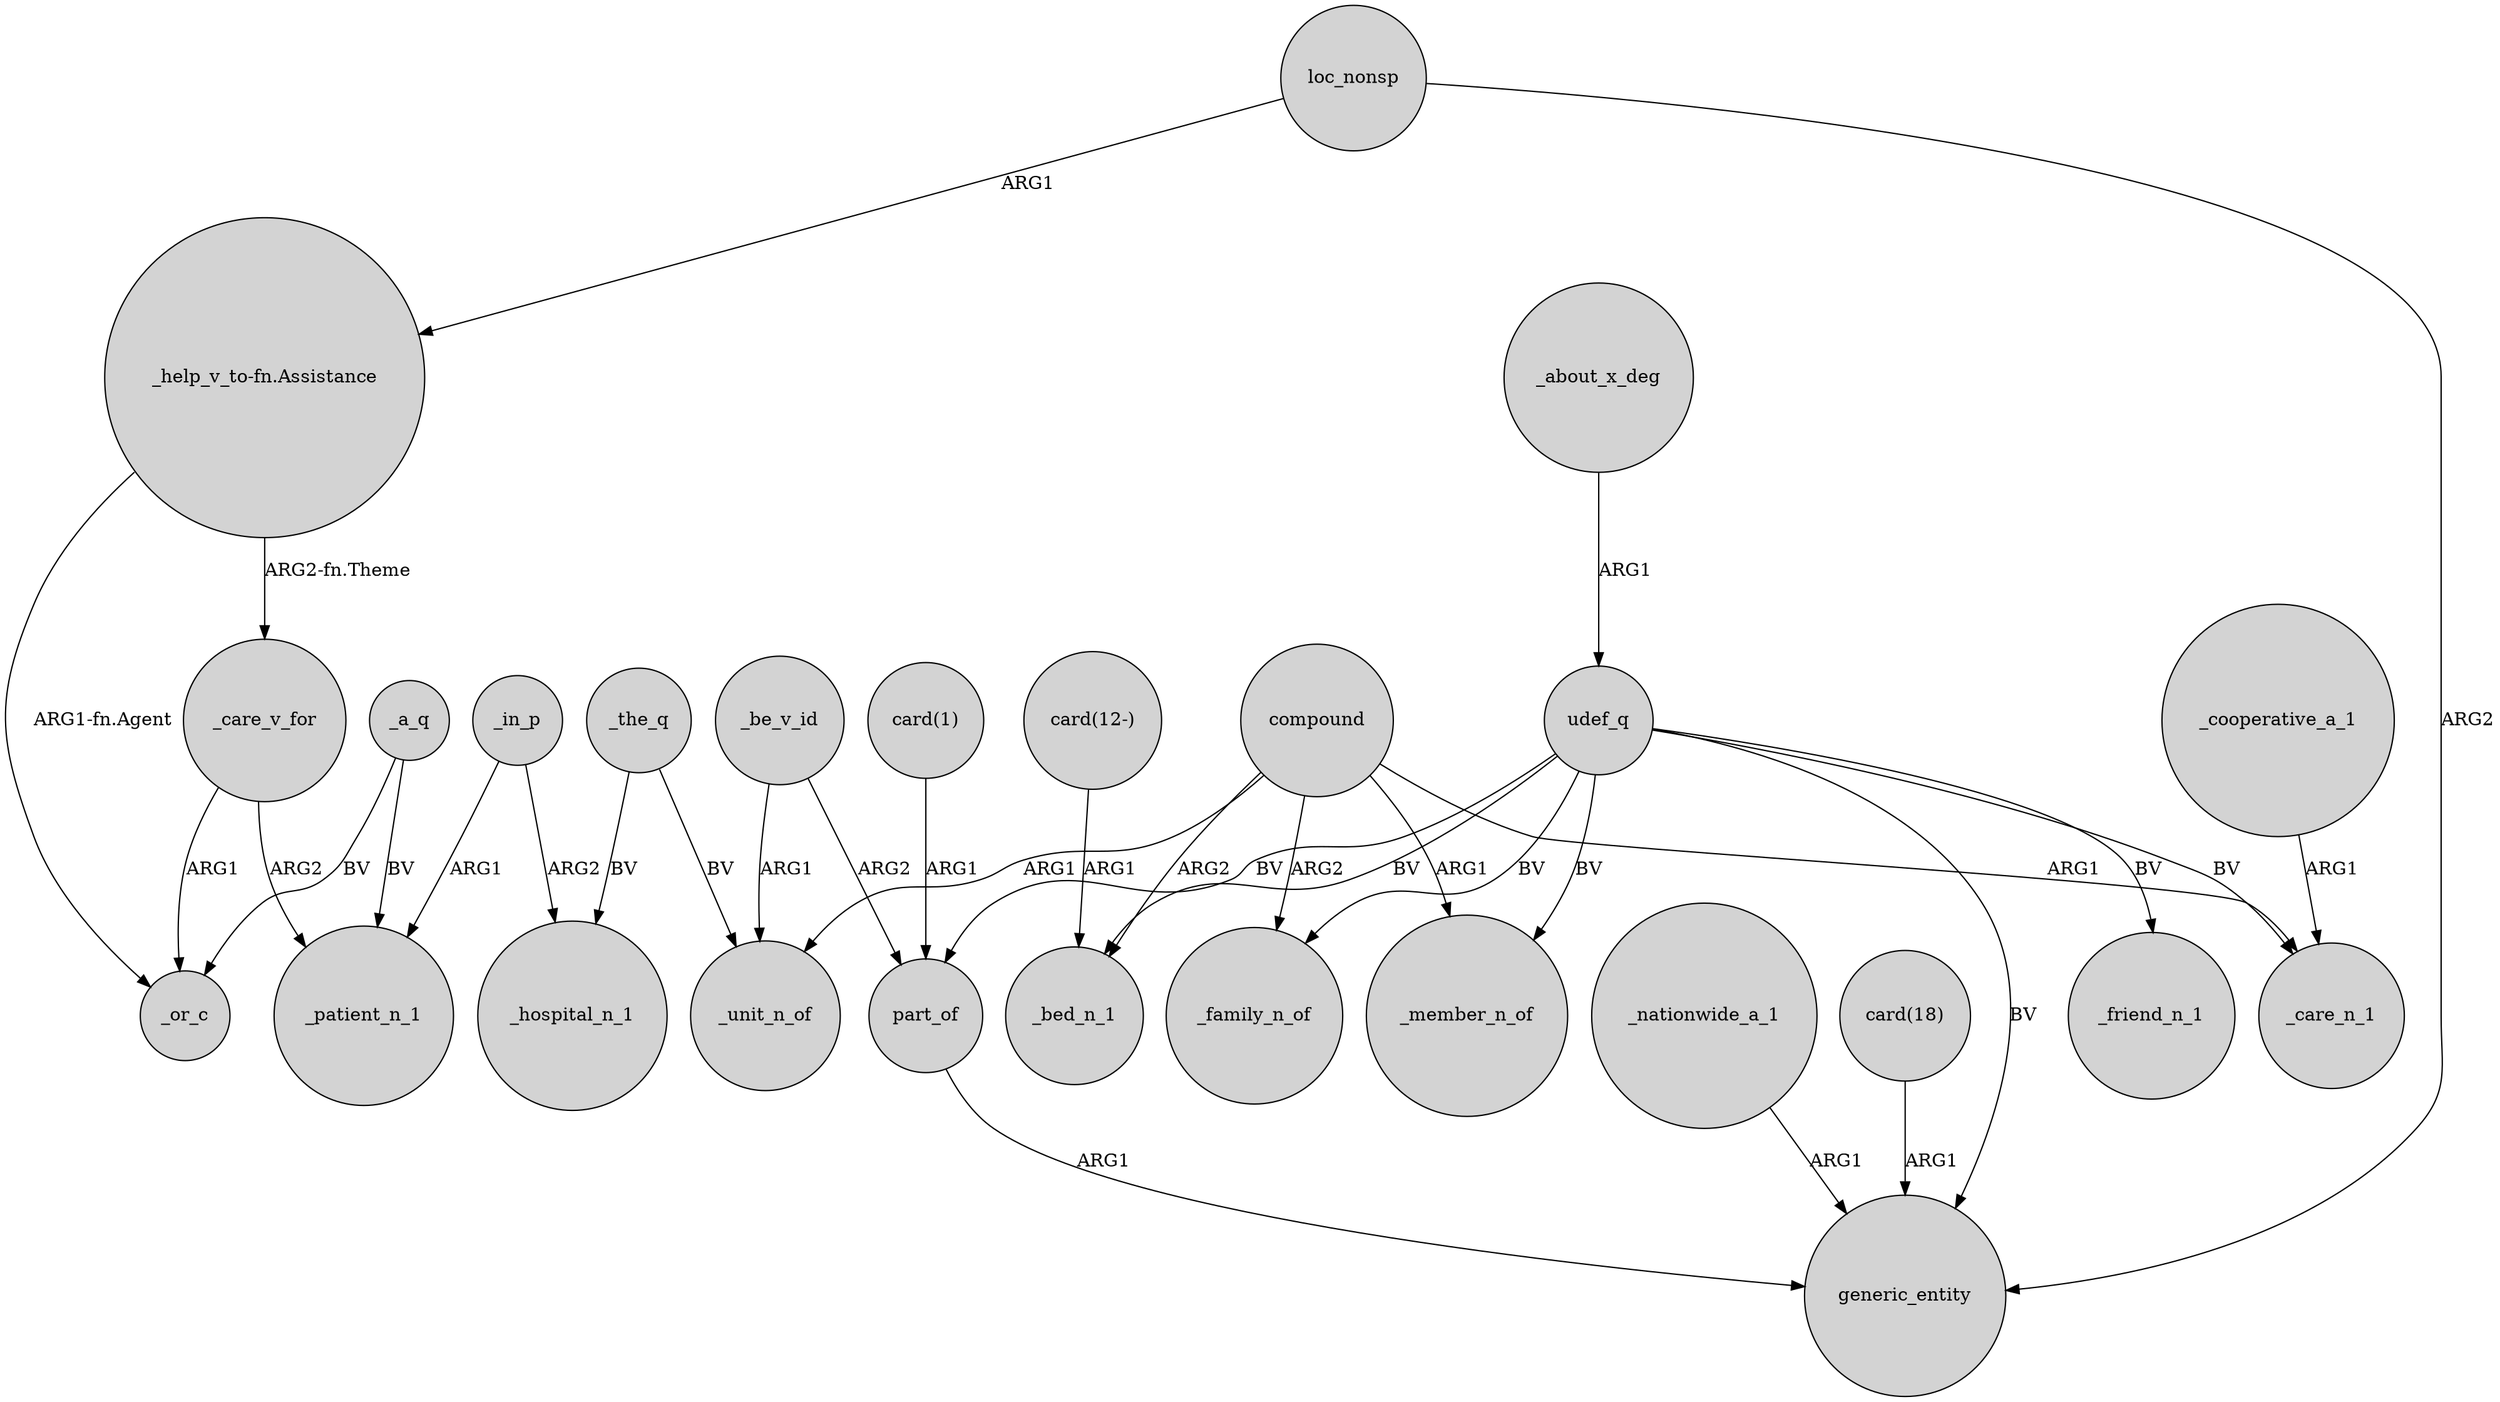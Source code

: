 digraph {
	node [shape=circle style=filled]
	"_help_v_to-fn.Assistance" -> _care_v_for [label="ARG2-fn.Theme"]
	udef_q -> part_of [label=BV]
	udef_q -> generic_entity [label=BV]
	loc_nonsp -> generic_entity [label=ARG2]
	_care_v_for -> _patient_n_1 [label=ARG2]
	_the_q -> _hospital_n_1 [label=BV]
	udef_q -> _bed_n_1 [label=BV]
	compound -> _unit_n_of [label=ARG1]
	udef_q -> _care_n_1 [label=BV]
	compound -> _family_n_of [label=ARG2]
	_a_q -> _or_c [label=BV]
	"_help_v_to-fn.Assistance" -> _or_c [label="ARG1-fn.Agent"]
	_be_v_id -> _unit_n_of [label=ARG1]
	_about_x_deg -> udef_q [label=ARG1]
	_care_v_for -> _or_c [label=ARG1]
	part_of -> generic_entity [label=ARG1]
	_a_q -> _patient_n_1 [label=BV]
	_in_p -> _hospital_n_1 [label=ARG2]
	_nationwide_a_1 -> generic_entity [label=ARG1]
	_cooperative_a_1 -> _care_n_1 [label=ARG1]
	udef_q -> _member_n_of [label=BV]
	"card(12-)" -> _bed_n_1 [label=ARG1]
	udef_q -> _friend_n_1 [label=BV]
	compound -> _bed_n_1 [label=ARG2]
	"card(1)" -> part_of [label=ARG1]
	compound -> _care_n_1 [label=ARG1]
	_in_p -> _patient_n_1 [label=ARG1]
	loc_nonsp -> "_help_v_to-fn.Assistance" [label=ARG1]
	udef_q -> _family_n_of [label=BV]
	_be_v_id -> part_of [label=ARG2]
	_the_q -> _unit_n_of [label=BV]
	compound -> _member_n_of [label=ARG1]
	"card(18)" -> generic_entity [label=ARG1]
}
